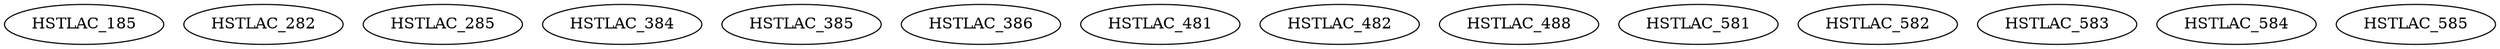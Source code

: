 digraph G {
    HSTLAC_185;
    HSTLAC_282;
    HSTLAC_285;
    HSTLAC_384;
    HSTLAC_385;
    HSTLAC_386;
    HSTLAC_481;
    HSTLAC_482;
    HSTLAC_488;
    HSTLAC_581;
    HSTLAC_582;
    HSTLAC_583;
    HSTLAC_584;
    HSTLAC_585;
}
